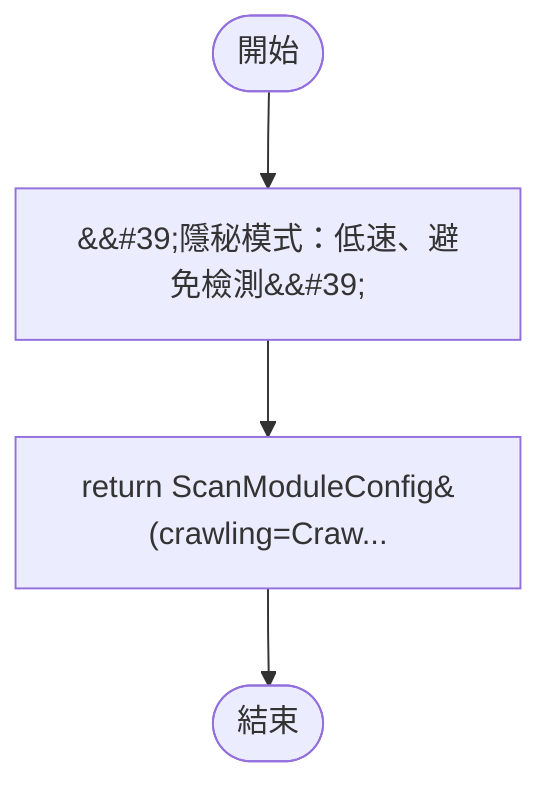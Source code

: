 flowchart TB
    n1([開始])
    n2([結束])
    n3[&amp;&#35;39;隱秘模式：低速、避免檢測&amp;&#35;39;]
    n4[return ScanModuleConfig&#40;crawling=Craw...]
    n1 --> n3
    n3 --> n4
    n4 --> n2